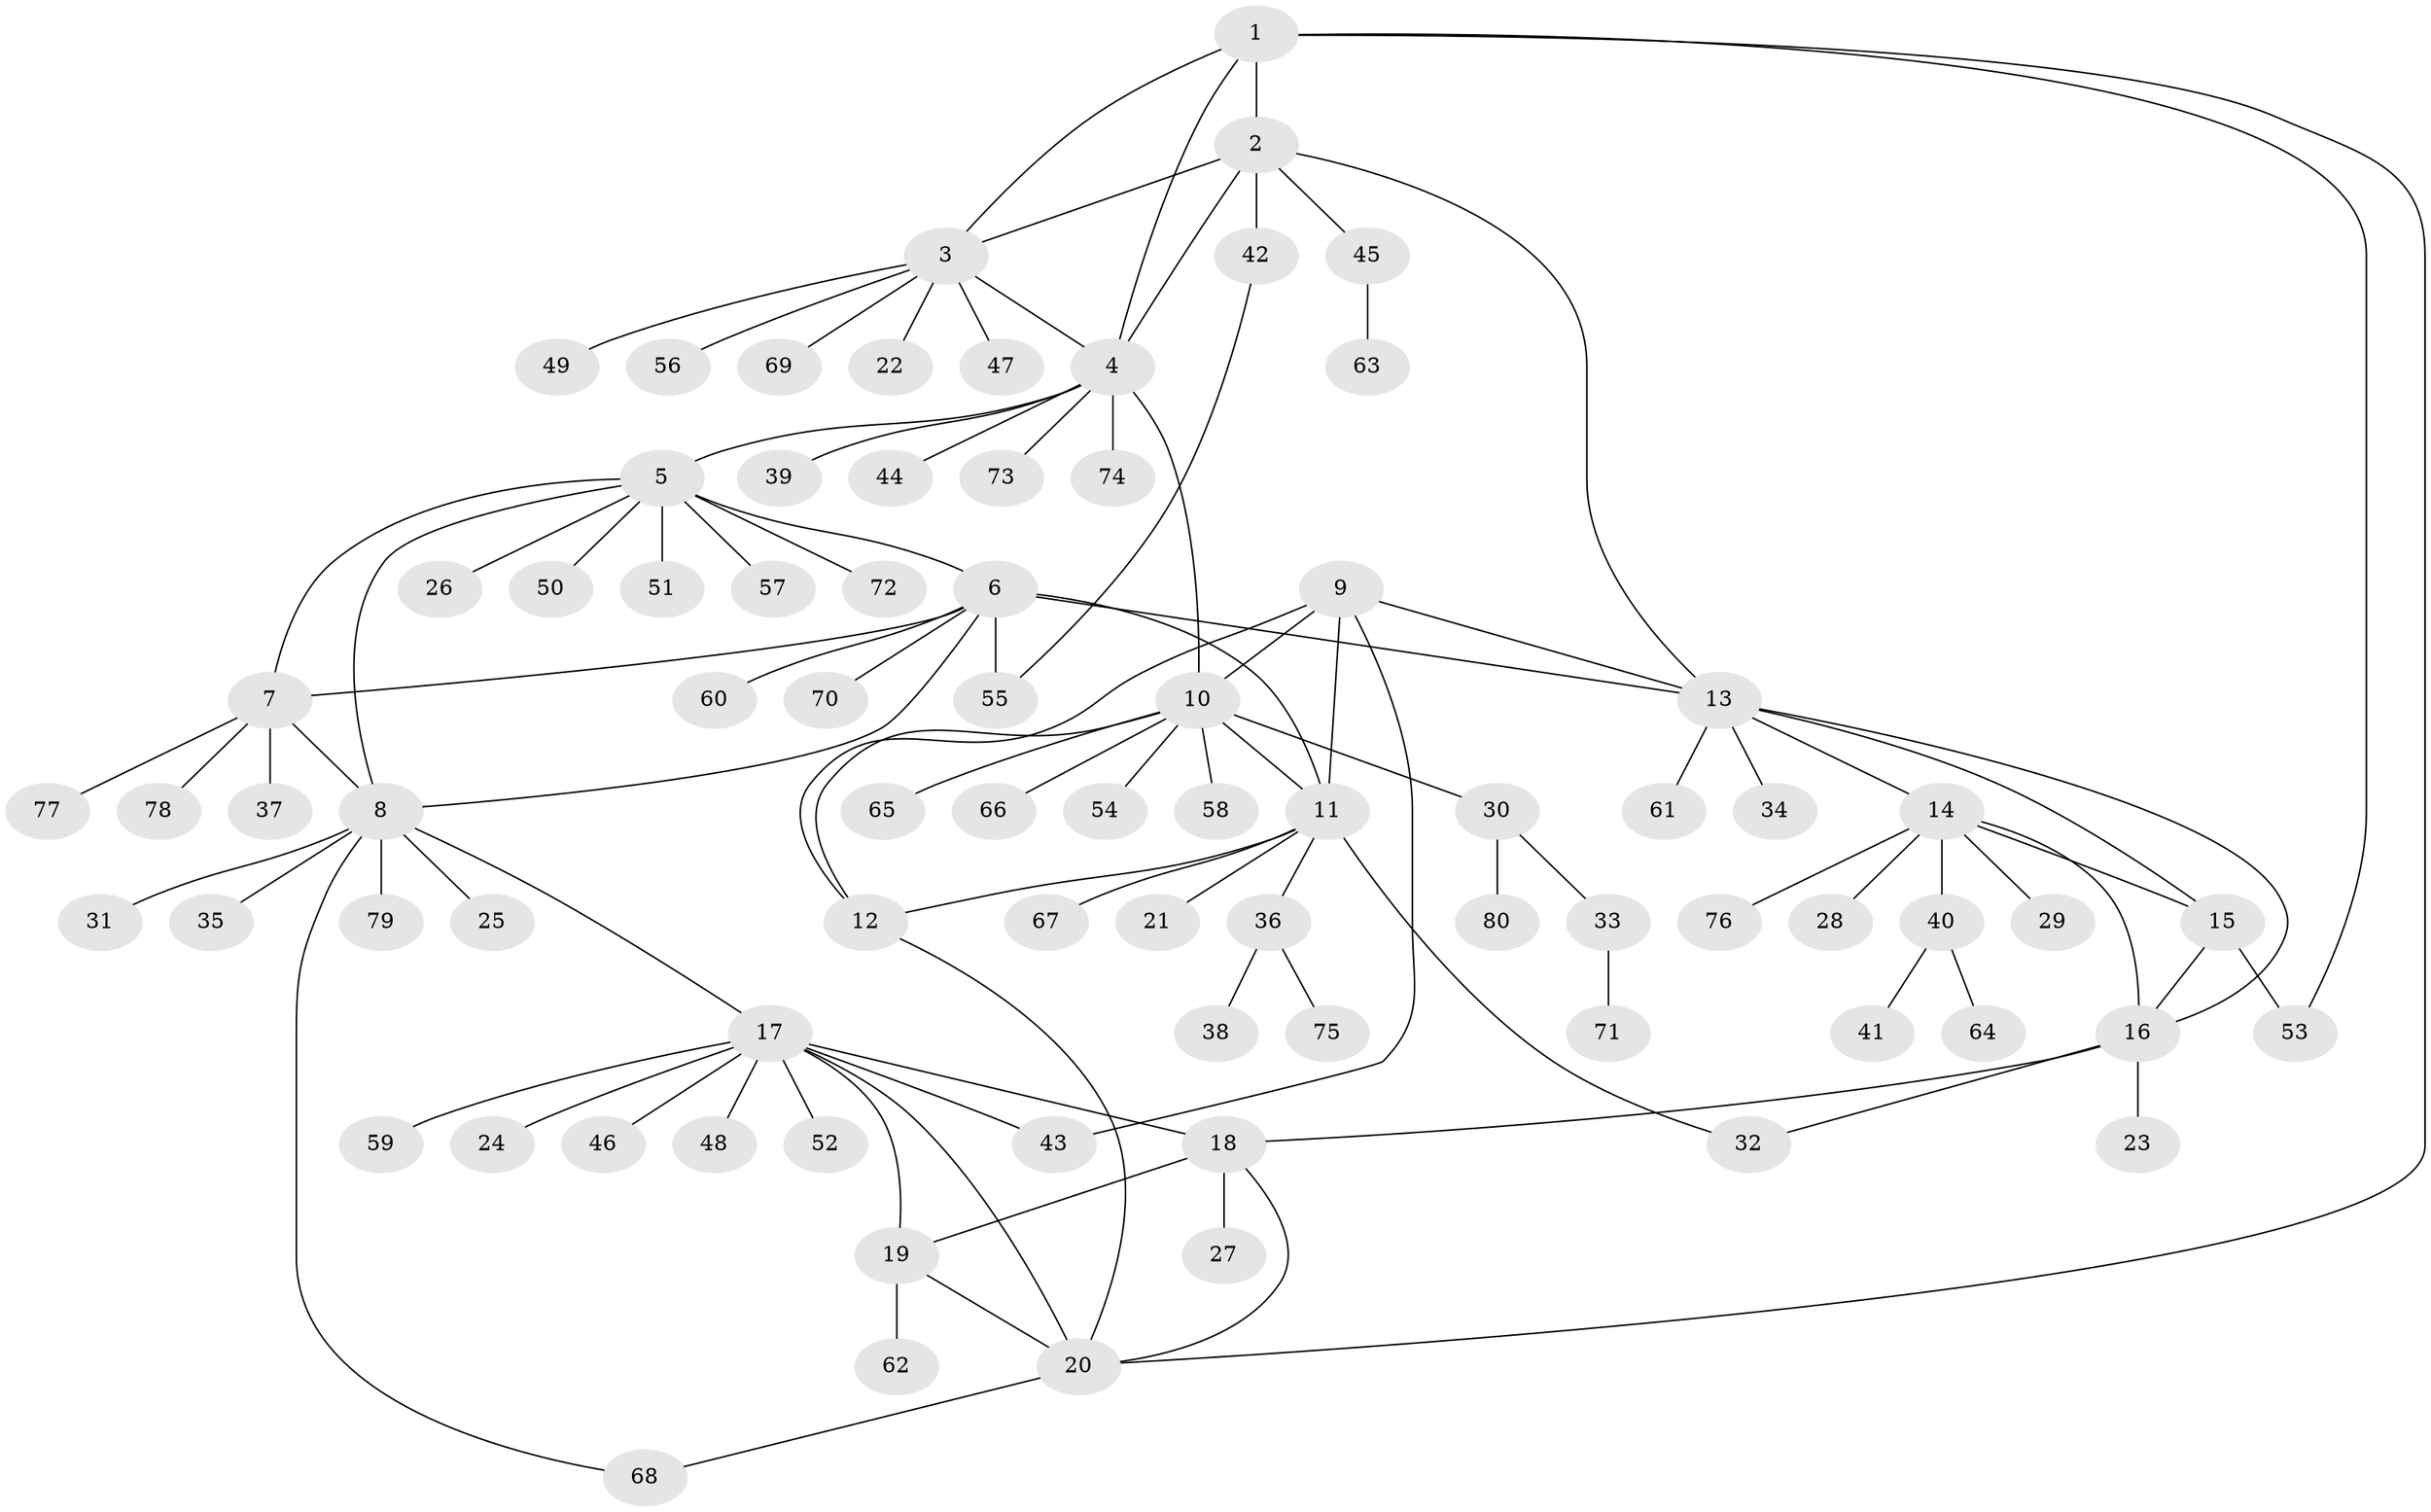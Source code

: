 // Generated by graph-tools (version 1.1) at 2025/54/03/09/25 04:54:11]
// undirected, 80 vertices, 105 edges
graph export_dot {
graph [start="1"]
  node [color=gray90,style=filled];
  1;
  2;
  3;
  4;
  5;
  6;
  7;
  8;
  9;
  10;
  11;
  12;
  13;
  14;
  15;
  16;
  17;
  18;
  19;
  20;
  21;
  22;
  23;
  24;
  25;
  26;
  27;
  28;
  29;
  30;
  31;
  32;
  33;
  34;
  35;
  36;
  37;
  38;
  39;
  40;
  41;
  42;
  43;
  44;
  45;
  46;
  47;
  48;
  49;
  50;
  51;
  52;
  53;
  54;
  55;
  56;
  57;
  58;
  59;
  60;
  61;
  62;
  63;
  64;
  65;
  66;
  67;
  68;
  69;
  70;
  71;
  72;
  73;
  74;
  75;
  76;
  77;
  78;
  79;
  80;
  1 -- 2;
  1 -- 3;
  1 -- 4;
  1 -- 20;
  1 -- 53;
  2 -- 3;
  2 -- 4;
  2 -- 13;
  2 -- 42;
  2 -- 45;
  3 -- 4;
  3 -- 22;
  3 -- 47;
  3 -- 49;
  3 -- 56;
  3 -- 69;
  4 -- 5;
  4 -- 10;
  4 -- 39;
  4 -- 44;
  4 -- 73;
  4 -- 74;
  5 -- 6;
  5 -- 7;
  5 -- 8;
  5 -- 26;
  5 -- 50;
  5 -- 51;
  5 -- 57;
  5 -- 72;
  6 -- 7;
  6 -- 8;
  6 -- 11;
  6 -- 13;
  6 -- 55;
  6 -- 60;
  6 -- 70;
  7 -- 8;
  7 -- 37;
  7 -- 77;
  7 -- 78;
  8 -- 17;
  8 -- 25;
  8 -- 31;
  8 -- 35;
  8 -- 68;
  8 -- 79;
  9 -- 10;
  9 -- 11;
  9 -- 12;
  9 -- 13;
  9 -- 43;
  10 -- 11;
  10 -- 12;
  10 -- 30;
  10 -- 54;
  10 -- 58;
  10 -- 65;
  10 -- 66;
  11 -- 12;
  11 -- 21;
  11 -- 32;
  11 -- 36;
  11 -- 67;
  12 -- 20;
  13 -- 14;
  13 -- 15;
  13 -- 16;
  13 -- 34;
  13 -- 61;
  14 -- 15;
  14 -- 16;
  14 -- 28;
  14 -- 29;
  14 -- 40;
  14 -- 76;
  15 -- 16;
  15 -- 53;
  16 -- 18;
  16 -- 23;
  16 -- 32;
  17 -- 18;
  17 -- 19;
  17 -- 20;
  17 -- 24;
  17 -- 43;
  17 -- 46;
  17 -- 48;
  17 -- 52;
  17 -- 59;
  18 -- 19;
  18 -- 20;
  18 -- 27;
  19 -- 20;
  19 -- 62;
  20 -- 68;
  30 -- 33;
  30 -- 80;
  33 -- 71;
  36 -- 38;
  36 -- 75;
  40 -- 41;
  40 -- 64;
  42 -- 55;
  45 -- 63;
}
